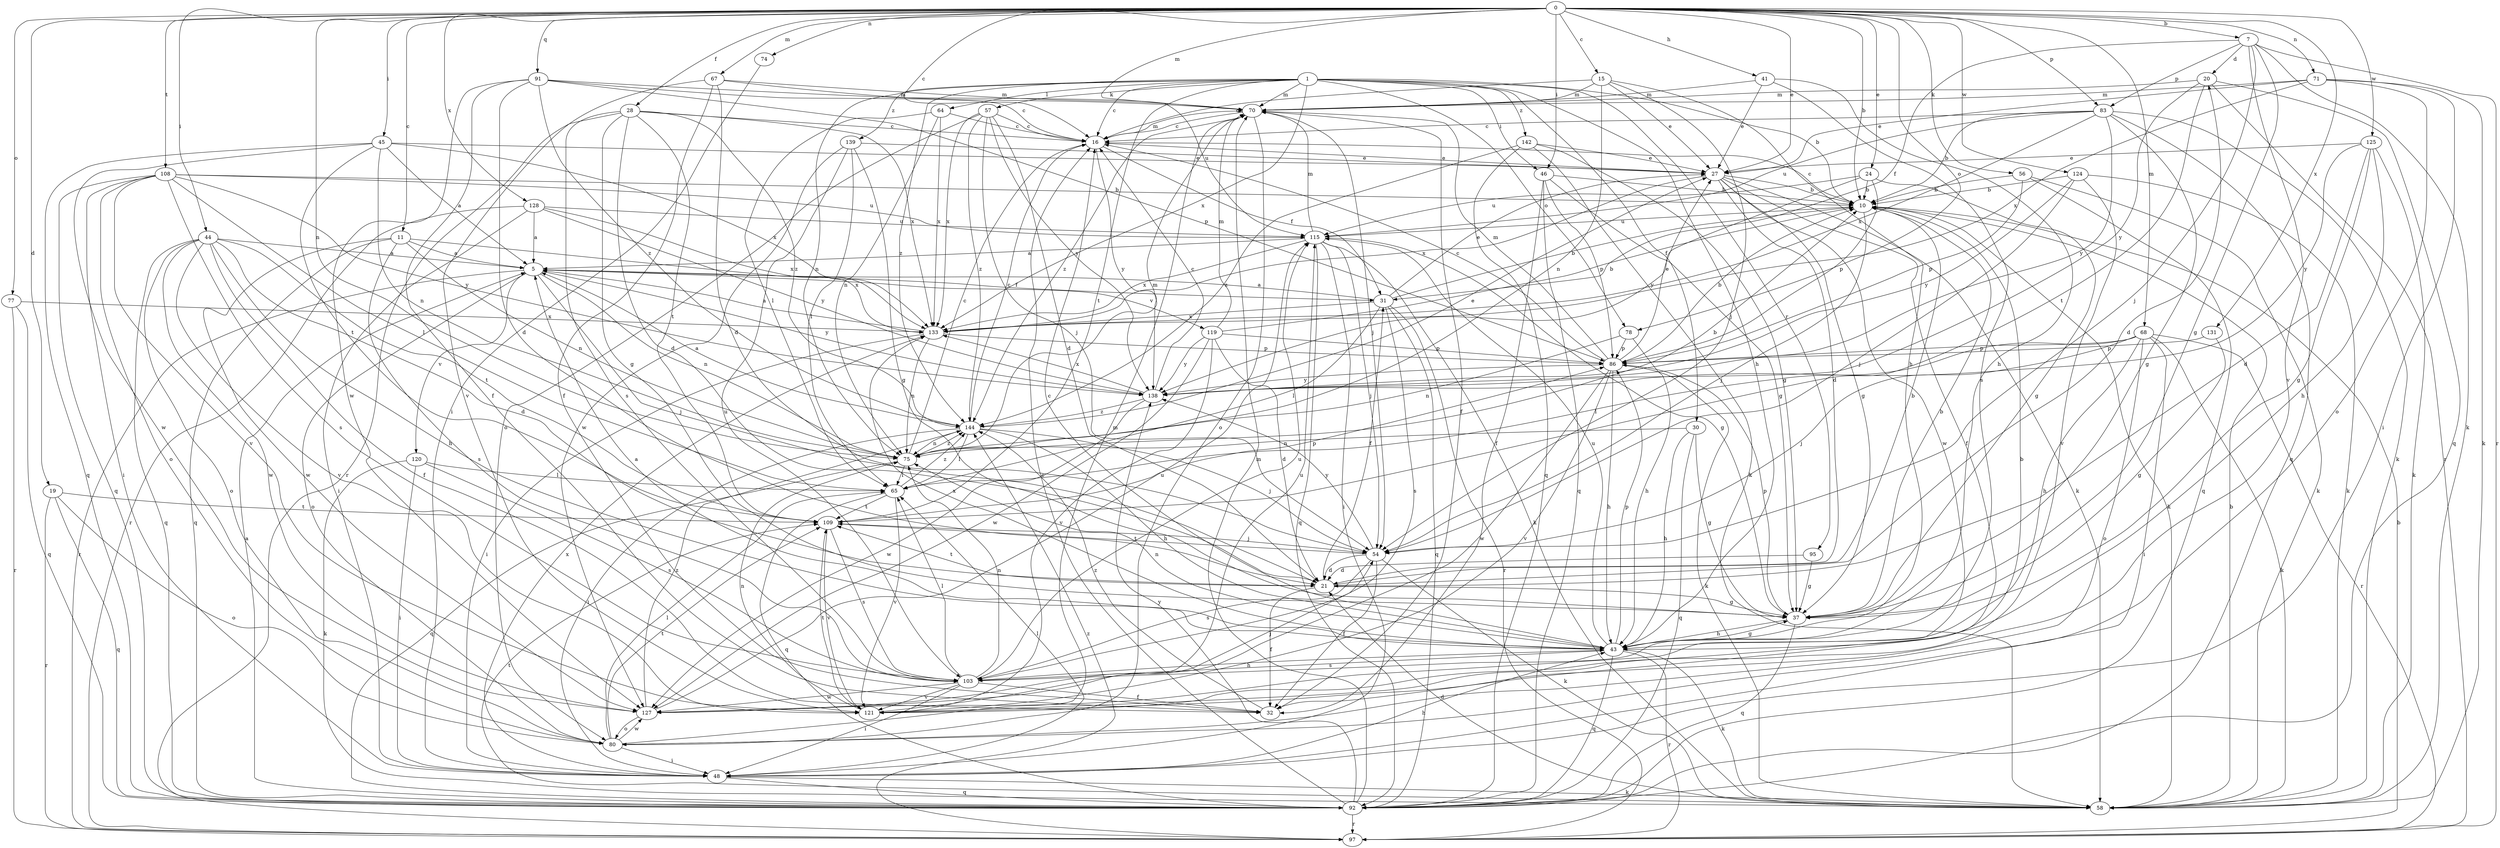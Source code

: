 strict digraph  {
0;
1;
5;
7;
10;
11;
15;
16;
19;
20;
21;
24;
27;
28;
30;
31;
32;
37;
41;
43;
44;
45;
46;
48;
54;
56;
57;
58;
64;
65;
67;
68;
70;
71;
74;
75;
77;
78;
80;
83;
86;
91;
92;
95;
97;
103;
108;
109;
115;
119;
120;
121;
124;
125;
127;
128;
131;
133;
138;
139;
142;
144;
0 -> 7  [label=b];
0 -> 10  [label=b];
0 -> 11  [label=c];
0 -> 15  [label=c];
0 -> 16  [label=c];
0 -> 19  [label=d];
0 -> 24  [label=e];
0 -> 27  [label=e];
0 -> 28  [label=f];
0 -> 41  [label=h];
0 -> 44  [label=i];
0 -> 45  [label=i];
0 -> 46  [label=i];
0 -> 56  [label=k];
0 -> 67  [label=m];
0 -> 68  [label=m];
0 -> 70  [label=m];
0 -> 71  [label=n];
0 -> 74  [label=n];
0 -> 75  [label=n];
0 -> 77  [label=o];
0 -> 78  [label=o];
0 -> 83  [label=p];
0 -> 91  [label=q];
0 -> 108  [label=t];
0 -> 124  [label=w];
0 -> 125  [label=w];
0 -> 128  [label=x];
0 -> 131  [label=x];
1 -> 10  [label=b];
1 -> 16  [label=c];
1 -> 30  [label=f];
1 -> 43  [label=h];
1 -> 46  [label=i];
1 -> 57  [label=k];
1 -> 64  [label=l];
1 -> 70  [label=m];
1 -> 75  [label=n];
1 -> 78  [label=o];
1 -> 95  [label=r];
1 -> 109  [label=t];
1 -> 133  [label=x];
1 -> 139  [label=z];
1 -> 142  [label=z];
1 -> 144  [label=z];
5 -> 31  [label=f];
5 -> 54  [label=j];
5 -> 75  [label=n];
5 -> 80  [label=o];
5 -> 97  [label=r];
5 -> 119  [label=v];
5 -> 120  [label=v];
5 -> 138  [label=y];
7 -> 20  [label=d];
7 -> 31  [label=f];
7 -> 37  [label=g];
7 -> 54  [label=j];
7 -> 58  [label=k];
7 -> 83  [label=p];
7 -> 97  [label=r];
7 -> 121  [label=v];
10 -> 16  [label=c];
10 -> 54  [label=j];
10 -> 58  [label=k];
10 -> 115  [label=u];
11 -> 5  [label=a];
11 -> 75  [label=n];
11 -> 92  [label=q];
11 -> 103  [label=s];
11 -> 127  [label=w];
11 -> 133  [label=x];
15 -> 16  [label=c];
15 -> 27  [label=e];
15 -> 43  [label=h];
15 -> 54  [label=j];
15 -> 70  [label=m];
15 -> 75  [label=n];
16 -> 27  [label=e];
16 -> 31  [label=f];
16 -> 70  [label=m];
16 -> 138  [label=y];
19 -> 80  [label=o];
19 -> 92  [label=q];
19 -> 97  [label=r];
19 -> 109  [label=t];
20 -> 70  [label=m];
20 -> 92  [label=q];
20 -> 97  [label=r];
20 -> 109  [label=t];
20 -> 138  [label=y];
21 -> 10  [label=b];
21 -> 20  [label=d];
21 -> 31  [label=f];
21 -> 32  [label=f];
21 -> 37  [label=g];
21 -> 109  [label=t];
24 -> 10  [label=b];
24 -> 37  [label=g];
24 -> 86  [label=p];
24 -> 115  [label=u];
24 -> 138  [label=y];
27 -> 10  [label=b];
27 -> 21  [label=d];
27 -> 32  [label=f];
27 -> 37  [label=g];
27 -> 58  [label=k];
27 -> 127  [label=w];
27 -> 133  [label=x];
28 -> 16  [label=c];
28 -> 21  [label=d];
28 -> 37  [label=g];
28 -> 97  [label=r];
28 -> 103  [label=s];
28 -> 109  [label=t];
28 -> 133  [label=x];
28 -> 144  [label=z];
30 -> 37  [label=g];
30 -> 43  [label=h];
30 -> 75  [label=n];
30 -> 92  [label=q];
31 -> 5  [label=a];
31 -> 10  [label=b];
31 -> 27  [label=e];
31 -> 65  [label=l];
31 -> 92  [label=q];
31 -> 97  [label=r];
31 -> 103  [label=s];
31 -> 133  [label=x];
32 -> 144  [label=z];
37 -> 10  [label=b];
37 -> 43  [label=h];
37 -> 86  [label=p];
37 -> 92  [label=q];
41 -> 27  [label=e];
41 -> 43  [label=h];
41 -> 70  [label=m];
41 -> 103  [label=s];
43 -> 5  [label=a];
43 -> 16  [label=c];
43 -> 37  [label=g];
43 -> 58  [label=k];
43 -> 75  [label=n];
43 -> 86  [label=p];
43 -> 92  [label=q];
43 -> 97  [label=r];
43 -> 103  [label=s];
43 -> 115  [label=u];
43 -> 133  [label=x];
44 -> 5  [label=a];
44 -> 21  [label=d];
44 -> 32  [label=f];
44 -> 43  [label=h];
44 -> 80  [label=o];
44 -> 92  [label=q];
44 -> 109  [label=t];
44 -> 121  [label=v];
44 -> 127  [label=w];
45 -> 5  [label=a];
45 -> 27  [label=e];
45 -> 75  [label=n];
45 -> 92  [label=q];
45 -> 109  [label=t];
45 -> 127  [label=w];
45 -> 133  [label=x];
46 -> 10  [label=b];
46 -> 32  [label=f];
46 -> 37  [label=g];
46 -> 86  [label=p];
46 -> 92  [label=q];
48 -> 43  [label=h];
48 -> 58  [label=k];
48 -> 65  [label=l];
48 -> 92  [label=q];
48 -> 133  [label=x];
54 -> 21  [label=d];
54 -> 32  [label=f];
54 -> 58  [label=k];
54 -> 103  [label=s];
54 -> 109  [label=t];
54 -> 138  [label=y];
56 -> 10  [label=b];
56 -> 58  [label=k];
56 -> 86  [label=p];
56 -> 92  [label=q];
57 -> 16  [label=c];
57 -> 21  [label=d];
57 -> 54  [label=j];
57 -> 80  [label=o];
57 -> 133  [label=x];
57 -> 138  [label=y];
57 -> 144  [label=z];
58 -> 10  [label=b];
58 -> 21  [label=d];
58 -> 109  [label=t];
64 -> 16  [label=c];
64 -> 65  [label=l];
64 -> 75  [label=n];
64 -> 133  [label=x];
65 -> 92  [label=q];
65 -> 109  [label=t];
65 -> 121  [label=v];
65 -> 144  [label=z];
67 -> 21  [label=d];
67 -> 32  [label=f];
67 -> 70  [label=m];
67 -> 115  [label=u];
67 -> 121  [label=v];
68 -> 43  [label=h];
68 -> 48  [label=i];
68 -> 54  [label=j];
68 -> 58  [label=k];
68 -> 65  [label=l];
68 -> 80  [label=o];
68 -> 86  [label=p];
68 -> 97  [label=r];
70 -> 16  [label=c];
70 -> 32  [label=f];
70 -> 54  [label=j];
70 -> 80  [label=o];
70 -> 144  [label=z];
71 -> 27  [label=e];
71 -> 48  [label=i];
71 -> 58  [label=k];
71 -> 70  [label=m];
71 -> 80  [label=o];
71 -> 133  [label=x];
74 -> 48  [label=i];
75 -> 10  [label=b];
75 -> 16  [label=c];
75 -> 65  [label=l];
75 -> 70  [label=m];
75 -> 92  [label=q];
75 -> 144  [label=z];
77 -> 92  [label=q];
77 -> 97  [label=r];
77 -> 133  [label=x];
78 -> 43  [label=h];
78 -> 75  [label=n];
78 -> 86  [label=p];
80 -> 48  [label=i];
80 -> 65  [label=l];
80 -> 70  [label=m];
80 -> 109  [label=t];
80 -> 127  [label=w];
83 -> 10  [label=b];
83 -> 16  [label=c];
83 -> 37  [label=g];
83 -> 58  [label=k];
83 -> 92  [label=q];
83 -> 115  [label=u];
83 -> 133  [label=x];
83 -> 138  [label=y];
86 -> 10  [label=b];
86 -> 16  [label=c];
86 -> 27  [label=e];
86 -> 43  [label=h];
86 -> 58  [label=k];
86 -> 70  [label=m];
86 -> 121  [label=v];
86 -> 127  [label=w];
86 -> 138  [label=y];
91 -> 16  [label=c];
91 -> 21  [label=d];
91 -> 32  [label=f];
91 -> 70  [label=m];
91 -> 86  [label=p];
91 -> 127  [label=w];
91 -> 144  [label=z];
92 -> 5  [label=a];
92 -> 16  [label=c];
92 -> 70  [label=m];
92 -> 97  [label=r];
92 -> 138  [label=y];
95 -> 21  [label=d];
95 -> 37  [label=g];
97 -> 10  [label=b];
97 -> 144  [label=z];
103 -> 32  [label=f];
103 -> 43  [label=h];
103 -> 48  [label=i];
103 -> 65  [label=l];
103 -> 75  [label=n];
103 -> 115  [label=u];
103 -> 121  [label=v];
103 -> 127  [label=w];
108 -> 10  [label=b];
108 -> 48  [label=i];
108 -> 65  [label=l];
108 -> 80  [label=o];
108 -> 92  [label=q];
108 -> 103  [label=s];
108 -> 115  [label=u];
108 -> 121  [label=v];
108 -> 138  [label=y];
109 -> 54  [label=j];
109 -> 86  [label=p];
109 -> 103  [label=s];
109 -> 121  [label=v];
115 -> 5  [label=a];
115 -> 37  [label=g];
115 -> 48  [label=i];
115 -> 54  [label=j];
115 -> 58  [label=k];
115 -> 70  [label=m];
115 -> 92  [label=q];
115 -> 133  [label=x];
119 -> 10  [label=b];
119 -> 21  [label=d];
119 -> 70  [label=m];
119 -> 86  [label=p];
119 -> 121  [label=v];
119 -> 127  [label=w];
119 -> 138  [label=y];
120 -> 48  [label=i];
120 -> 58  [label=k];
120 -> 65  [label=l];
120 -> 103  [label=s];
121 -> 10  [label=b];
121 -> 75  [label=n];
121 -> 109  [label=t];
121 -> 115  [label=u];
124 -> 10  [label=b];
124 -> 54  [label=j];
124 -> 58  [label=k];
124 -> 121  [label=v];
124 -> 138  [label=y];
125 -> 21  [label=d];
125 -> 27  [label=e];
125 -> 37  [label=g];
125 -> 43  [label=h];
125 -> 58  [label=k];
125 -> 138  [label=y];
127 -> 54  [label=j];
127 -> 80  [label=o];
127 -> 115  [label=u];
127 -> 144  [label=z];
128 -> 5  [label=a];
128 -> 48  [label=i];
128 -> 97  [label=r];
128 -> 115  [label=u];
128 -> 133  [label=x];
128 -> 138  [label=y];
131 -> 37  [label=g];
131 -> 86  [label=p];
133 -> 5  [label=a];
133 -> 48  [label=i];
133 -> 75  [label=n];
133 -> 86  [label=p];
138 -> 16  [label=c];
138 -> 127  [label=w];
138 -> 133  [label=x];
138 -> 144  [label=z];
139 -> 27  [label=e];
139 -> 37  [label=g];
139 -> 65  [label=l];
139 -> 103  [label=u];
139 -> 127  [label=w];
142 -> 27  [label=e];
142 -> 37  [label=g];
142 -> 58  [label=k];
142 -> 92  [label=q];
142 -> 144  [label=z];
144 -> 5  [label=a];
144 -> 16  [label=c];
144 -> 27  [label=e];
144 -> 43  [label=h];
144 -> 48  [label=i];
144 -> 54  [label=j];
144 -> 65  [label=l];
144 -> 75  [label=n];
}

